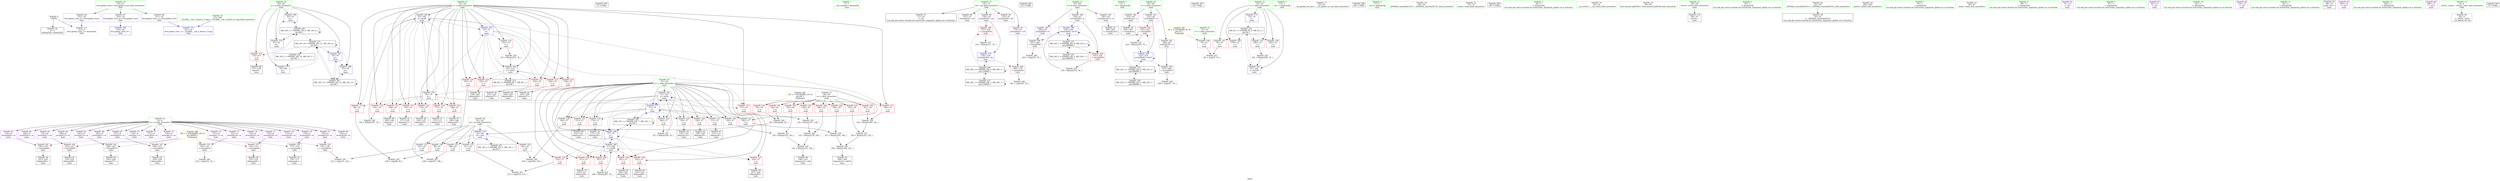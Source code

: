 digraph "SVFG" {
	label="SVFG";

	Node0x55a917d81da0 [shape=record,color=grey,label="{NodeID: 0\nNullPtr}"];
	Node0x55a917d81da0 -> Node0x55a917d82850[style=solid];
	Node0x55a917d81da0 -> Node0x55a917d8b730[style=solid];
	Node0x55a917d8beb0 [shape=record,color=blue,label="{NodeID: 180\n63\<--91\np\<--\nmain\n}"];
	Node0x55a917d8beb0 -> Node0x55a917d9edc0[style=dashed];
	Node0x55a917d832e0 [shape=record,color=purple,label="{NodeID: 97\n310\<--19\nllvm.global_ctors_0\<--llvm.global_ctors\nGlob }"];
	Node0x55a917d832e0 -> Node0x55a917d8b530[style=solid];
	Node0x55a917d66690 [shape=record,color=green,label="{NodeID: 14\n8\<--9\nm\<--m_field_insensitive\nGlob }"];
	Node0x55a917d66690 -> Node0x55a917d85410[style=solid];
	Node0x55a917d66690 -> Node0x55a917d854e0[style=solid];
	Node0x55a917d66690 -> Node0x55a917d855b0[style=solid];
	Node0x55a917d66690 -> Node0x55a917d85680[style=solid];
	Node0x55a917d66690 -> Node0x55a917d85750[style=solid];
	Node0x55a917d66690 -> Node0x55a917d85820[style=solid];
	Node0x55a917d66690 -> Node0x55a917d858f0[style=solid];
	Node0x55a917d66690 -> Node0x55a917d859c0[style=solid];
	Node0x55a917d66690 -> Node0x55a917d85a90[style=solid];
	Node0x55a917d66690 -> Node0x55a917d85b60[style=solid];
	Node0x55a917d66690 -> Node0x55a917d85c30[style=solid];
	Node0x55a917d66690 -> Node0x55a917d85d00[style=solid];
	Node0x55a917d66690 -> Node0x55a917d85dd0[style=solid];
	Node0x55a917d66690 -> Node0x55a917d85ea0[style=solid];
	Node0x55a917d66690 -> Node0x55a917d85f70[style=solid];
	Node0x55a917d66690 -> Node0x55a917d86040[style=solid];
	Node0x55a917d66690 -> Node0x55a917d86110[style=solid];
	Node0x55a917d66690 -> Node0x55a917d861e0[style=solid];
	Node0x55a917d83ed0 [shape=record,color=red,label="{NodeID: 111\n98\<--55\n\<--x\nmain\n}"];
	Node0x55a917d83ed0 -> Node0x55a917d88580[style=solid];
	Node0x55a917d821d0 [shape=record,color=green,label="{NodeID: 28\n61\<--62\nn2\<--n2_field_insensitive\nmain\n}"];
	Node0x55a917d821d0 -> Node0x55a917d8a4f0[style=solid];
	Node0x55a917d821d0 -> Node0x55a917d8a5c0[style=solid];
	Node0x55a917d821d0 -> Node0x55a917d8a690[style=solid];
	Node0x55a917d821d0 -> Node0x55a917d8a760[style=solid];
	Node0x55a917d821d0 -> Node0x55a917d8a830[style=solid];
	Node0x55a917d821d0 -> Node0x55a917d8b9d0[style=solid];
	Node0x55a917d89170 [shape=record,color=red,label="{NodeID: 125\n272\<--55\n\<--x\nmain\n}"];
	Node0x55a917d89170 -> Node0x55a917d8f940[style=solid];
	Node0x55a917d82d30 [shape=record,color=black,label="{NodeID: 42\n117\<--116\nidxprom11\<--\nmain\n}"];
	Node0x55a917db21e0 [shape=record,color=black,label="{NodeID: 305\n31 = PHI()\n}"];
	Node0x55a917d89cd0 [shape=record,color=red,label="{NodeID: 139\n252\<--57\n\<--y\nmain\n}"];
	Node0x55a917d89cd0 -> Node0x55a917d85000[style=solid];
	Node0x55a917d848b0 [shape=record,color=black,label="{NodeID: 56\n215\<--214\nidxprom57\<--\nmain\n}"];
	Node0x55a917d90240 [shape=record,color=grey,label="{NodeID: 236\n86 = Binary(84, 85, )\n}"];
	Node0x55a917d90240 -> Node0x55a917d8b9d0[style=solid];
	Node0x55a917d8a830 [shape=record,color=red,label="{NodeID: 153\n211\<--61\n\<--n2\nmain\n}"];
	Node0x55a917d8a830 -> Node0x55a917d88700[style=solid];
	Node0x55a917d85410 [shape=record,color=purple,label="{NodeID: 70\n110\<--8\narrayidx\<--m\nmain\n}"];
	Node0x55a917d88580 [shape=record,color=grey,label="{NodeID: 250\n100 = cmp(98, 99, )\n}"];
	Node0x55a917d8b390 [shape=record,color=red,label="{NodeID: 167\n258\<--257\n\<--arrayidx83\nmain\n}"];
	Node0x55a917d8b390 -> Node0x55a917d851a0[style=solid];
	Node0x55a917d85f70 [shape=record,color=purple,label="{NodeID: 84\n240\<--8\narrayidx72\<--m\nmain\n}"];
	Node0x55a917d65f60 [shape=record,color=green,label="{NodeID: 1\n7\<--1\n__dso_handle\<--dummyObj\nGlob }"];
	Node0x55a917d8bf80 [shape=record,color=blue,label="{NodeID: 181\n57\<--187\ny\<--inc46\nmain\n}"];
	Node0x55a917d8bf80 -> Node0x55a917d89240[style=dashed];
	Node0x55a917d8bf80 -> Node0x55a917d89310[style=dashed];
	Node0x55a917d8bf80 -> Node0x55a917d893e0[style=dashed];
	Node0x55a917d8bf80 -> Node0x55a917d894b0[style=dashed];
	Node0x55a917d8bf80 -> Node0x55a917d89580[style=dashed];
	Node0x55a917d8bf80 -> Node0x55a917d89650[style=dashed];
	Node0x55a917d8bf80 -> Node0x55a917d89720[style=dashed];
	Node0x55a917d8bf80 -> Node0x55a917d897f0[style=dashed];
	Node0x55a917d8bf80 -> Node0x55a917d898c0[style=dashed];
	Node0x55a917d8bf80 -> Node0x55a917d8bc40[style=dashed];
	Node0x55a917d8bf80 -> Node0x55a917d8bf80[style=dashed];
	Node0x55a917d8bf80 -> Node0x55a917d8c1f0[style=dashed];
	Node0x55a917d8bf80 -> Node0x55a917d9b6c0[style=dashed];
	Node0x55a917d833e0 [shape=record,color=purple,label="{NodeID: 98\n311\<--19\nllvm.global_ctors_1\<--llvm.global_ctors\nGlob }"];
	Node0x55a917d833e0 -> Node0x55a917d8b630[style=solid];
	Node0x55a917d66760 [shape=record,color=green,label="{NodeID: 15\n10\<--12\ncnt\<--cnt_field_insensitive\nGlob }"];
	Node0x55a917d66760 -> Node0x55a917d82920[style=solid];
	Node0x55a917d66760 -> Node0x55a917d862b0[style=solid];
	Node0x55a917d66760 -> Node0x55a917d86380[style=solid];
	Node0x55a917d66760 -> Node0x55a917d86450[style=solid];
	Node0x55a917d66760 -> Node0x55a917d86520[style=solid];
	Node0x55a917d83fa0 [shape=record,color=red,label="{NodeID: 112\n108\<--55\n\<--x\nmain\n}"];
	Node0x55a917d83fa0 -> Node0x55a917d82b90[style=solid];
	Node0x55a917d822a0 [shape=record,color=green,label="{NodeID: 29\n63\<--64\np\<--p_field_insensitive\nmain\n}"];
	Node0x55a917d822a0 -> Node0x55a917d8a900[style=solid];
	Node0x55a917d822a0 -> Node0x55a917d8baa0[style=solid];
	Node0x55a917d822a0 -> Node0x55a917d8bd10[style=solid];
	Node0x55a917d822a0 -> Node0x55a917d8beb0[style=solid];
	Node0x55a917d822a0 -> Node0x55a917d8c460[style=solid];
	Node0x55a917d822a0 -> Node0x55a917d8c530[style=solid];
	Node0x55a917d89240 [shape=record,color=red,label="{NodeID: 126\n104\<--57\n\<--y\nmain\n}"];
	Node0x55a917d89240 -> Node0x55a917d88400[style=solid];
	Node0x55a917d82e00 [shape=record,color=black,label="{NodeID: 43\n120\<--119\nidxprom13\<--\nmain\n}"];
	Node0x55a917db22e0 [shape=record,color=black,label="{NodeID: 306\n115 = PHI()\n}"];
	Node0x55a917d89da0 [shape=record,color=red,label="{NodeID: 140\n267\<--57\n\<--y\nmain\n}"];
	Node0x55a917d89da0 -> Node0x55a917d909c0[style=solid];
	Node0x55a917d84980 [shape=record,color=black,label="{NodeID: 57\n218\<--217\nidxprom59\<--\nmain\n}"];
	Node0x55a917d903c0 [shape=record,color=grey,label="{NodeID: 237\n187 = Binary(186, 76, )\n}"];
	Node0x55a917d903c0 -> Node0x55a917d8bf80[style=solid];
	Node0x55a917d8a900 [shape=record,color=red,label="{NodeID: 154\n276\<--63\n\<--p\nmain\n}"];
	Node0x55a917d8a900 -> Node0x55a917d85270[style=solid];
	Node0x55a917d854e0 [shape=record,color=purple,label="{NodeID: 71\n113\<--8\narrayidx9\<--m\nmain\n}"];
	Node0x55a917d88700 [shape=record,color=grey,label="{NodeID: 251\n212 = cmp(210, 211, )\n}"];
	Node0x55a917d8b460 [shape=record,color=red,label="{NodeID: 168\n261\<--260\n\<--arrayidx85\nmain\n}"];
	Node0x55a917d8b460 -> Node0x55a917d88280[style=solid];
	Node0x55a917d86040 [shape=record,color=purple,label="{NodeID: 85\n243\<--8\narrayidx74\<--m\nmain\n}"];
	Node0x55a917d86040 -> Node0x55a917d8b1f0[style=solid];
	Node0x55a917d65b70 [shape=record,color=green,label="{NodeID: 2\n13\<--1\n.str\<--dummyObj\nGlob }"];
	Node0x55a917d9edc0 [shape=record,color=black,label="{NodeID: 265\nMR_16V_5 = PHI(MR_16V_9, MR_16V_4, )\npts\{64 \}\n}"];
	Node0x55a917d9edc0 -> Node0x55a917d8bd10[style=dashed];
	Node0x55a917d9edc0 -> Node0x55a917d8beb0[style=dashed];
	Node0x55a917d9edc0 -> Node0x55a917d9edc0[style=dashed];
	Node0x55a917d9edc0 -> Node0x55a917da15c0[style=dashed];
	Node0x55a917d8c050 [shape=record,color=blue,label="{NodeID: 182\n55\<--192\nx\<--inc48\nmain\n}"];
	Node0x55a917d8c050 -> Node0x55a917d83ed0[style=dashed];
	Node0x55a917d8c050 -> Node0x55a917d83fa0[style=dashed];
	Node0x55a917d8c050 -> Node0x55a917d84070[style=dashed];
	Node0x55a917d8c050 -> Node0x55a917d84140[style=dashed];
	Node0x55a917d8c050 -> Node0x55a917d88950[style=dashed];
	Node0x55a917d8c050 -> Node0x55a917d88a20[style=dashed];
	Node0x55a917d8c050 -> Node0x55a917d88af0[style=dashed];
	Node0x55a917d8c050 -> Node0x55a917d88bc0[style=dashed];
	Node0x55a917d8c050 -> Node0x55a917d88c90[style=dashed];
	Node0x55a917d8c050 -> Node0x55a917d8c050[style=dashed];
	Node0x55a917d8c050 -> Node0x55a917d8c120[style=dashed];
	Node0x55a917d834e0 [shape=record,color=purple,label="{NodeID: 99\n312\<--19\nllvm.global_ctors_2\<--llvm.global_ctors\nGlob }"];
	Node0x55a917d834e0 -> Node0x55a917d8b730[style=solid];
	Node0x55a917d66830 [shape=record,color=green,label="{NodeID: 16\n19\<--23\nllvm.global_ctors\<--llvm.global_ctors_field_insensitive\nGlob }"];
	Node0x55a917d66830 -> Node0x55a917d832e0[style=solid];
	Node0x55a917d66830 -> Node0x55a917d833e0[style=solid];
	Node0x55a917d66830 -> Node0x55a917d834e0[style=solid];
	Node0x55a917d84070 [shape=record,color=red,label="{NodeID: 113\n116\<--55\n\<--x\nmain\n}"];
	Node0x55a917d84070 -> Node0x55a917d82d30[style=solid];
	Node0x55a917d82370 [shape=record,color=green,label="{NodeID: 30\n65\<--66\na\<--a_field_insensitive\nmain\n}"];
	Node0x55a917d82370 -> Node0x55a917d835e0[style=solid];
	Node0x55a917d82370 -> Node0x55a917d836b0[style=solid];
	Node0x55a917d82370 -> Node0x55a917d83780[style=solid];
	Node0x55a917d89310 [shape=record,color=red,label="{NodeID: 127\n111\<--57\n\<--y\nmain\n}"];
	Node0x55a917d89310 -> Node0x55a917d82c60[style=solid];
	Node0x55a917d82ed0 [shape=record,color=black,label="{NodeID: 44\n126\<--125\nidxprom16\<--\nmain\n}"];
	Node0x55a917db23e0 [shape=record,color=black,label="{NodeID: 307\n83 = PHI()\n}"];
	Node0x55a917d89e70 [shape=record,color=red,label="{NodeID: 141\n84\<--59\n\<--n\nmain\n}"];
	Node0x55a917d89e70 -> Node0x55a917d90240[style=solid];
	Node0x55a917d84a50 [shape=record,color=black,label="{NodeID: 58\n221\<--220\nidxprom61\<--\nmain\n}"];
	Node0x55a917d90540 [shape=record,color=grey,label="{NodeID: 238\n192 = Binary(191, 76, )\n}"];
	Node0x55a917d90540 -> Node0x55a917d8c050[style=solid];
	Node0x55a917d8a9d0 [shape=record,color=red,label="{NodeID: 155\n122\<--121\n\<--arrayidx14\nmain\n}"];
	Node0x55a917d8a9d0 -> Node0x55a917d87c80[style=solid];
	Node0x55a917d855b0 [shape=record,color=purple,label="{NodeID: 72\n118\<--8\narrayidx12\<--m\nmain\n}"];
	Node0x55a917d9acc0 [shape=record,color=black,label="{NodeID: 252\nMR_6V_3 = PHI(MR_6V_4, MR_6V_2, )\npts\{54 \}\n}"];
	Node0x55a917d9acc0 -> Node0x55a917d83b90[style=dashed];
	Node0x55a917d9acc0 -> Node0x55a917d83c60[style=dashed];
	Node0x55a917d9acc0 -> Node0x55a917d83d30[style=dashed];
	Node0x55a917d9acc0 -> Node0x55a917d83e00[style=dashed];
	Node0x55a917d9acc0 -> Node0x55a917d8c7a0[style=dashed];
	Node0x55a917d8b530 [shape=record,color=blue,label="{NodeID: 169\n310\<--20\nllvm.global_ctors_0\<--\nGlob }"];
	Node0x55a917d86110 [shape=record,color=purple,label="{NodeID: 86\n254\<--8\narrayidx81\<--m\nmain\n}"];
	Node0x55a917d61d50 [shape=record,color=green,label="{NodeID: 3\n15\<--1\n.str.1\<--dummyObj\nGlob }"];
	Node0x55a917d9f2c0 [shape=record,color=black,label="{NodeID: 266\nMR_20V_4 = PHI(MR_20V_5, MR_20V_3, )\npts\{120000 \}\n}"];
	Node0x55a917d9f2c0 -> Node0x55a917d8ac40[style=dashed];
	Node0x55a917d9f2c0 -> Node0x55a917d8bde0[style=dashed];
	Node0x55a917d9f2c0 -> Node0x55a917d9c5c0[style=dashed];
	Node0x55a917d9f2c0 -> Node0x55a917d9f2c0[style=dashed];
	Node0x55a917d8c120 [shape=record,color=blue,label="{NodeID: 183\n55\<--70\nx\<--\nmain\n}"];
	Node0x55a917d8c120 -> Node0x55a917d88d60[style=dashed];
	Node0x55a917d8c120 -> Node0x55a917d88e30[style=dashed];
	Node0x55a917d8c120 -> Node0x55a917d88f00[style=dashed];
	Node0x55a917d8c120 -> Node0x55a917d88fd0[style=dashed];
	Node0x55a917d8c120 -> Node0x55a917d890a0[style=dashed];
	Node0x55a917d8c120 -> Node0x55a917d89170[style=dashed];
	Node0x55a917d8c120 -> Node0x55a917d8c6d0[style=dashed];
	Node0x55a917d8c120 -> Node0x55a917d9b1c0[style=dashed];
	Node0x55a917d835e0 [shape=record,color=purple,label="{NodeID: 100\n201\<--65\narraydecay\<--a\nmain\n}"];
	Node0x55a917d835e0 -> Node0x55a917d84710[style=solid];
	Node0x55a917d66900 [shape=record,color=green,label="{NodeID: 17\n24\<--25\n__cxx_global_var_init\<--__cxx_global_var_init_field_insensitive\n}"];
	Node0x55a917d84140 [shape=record,color=red,label="{NodeID: 114\n125\<--55\n\<--x\nmain\n}"];
	Node0x55a917d84140 -> Node0x55a917d82ed0[style=solid];
	Node0x55a917d82440 [shape=record,color=green,label="{NodeID: 31\n67\<--68\nb\<--b_field_insensitive\nmain\n}"];
	Node0x55a917d82440 -> Node0x55a917d83850[style=solid];
	Node0x55a917d82440 -> Node0x55a917d83920[style=solid];
	Node0x55a917d82440 -> Node0x55a917d839f0[style=solid];
	Node0x55a917d893e0 [shape=record,color=red,label="{NodeID: 128\n119\<--57\n\<--y\nmain\n}"];
	Node0x55a917d893e0 -> Node0x55a917d82e00[style=solid];
	Node0x55a917d82fa0 [shape=record,color=black,label="{NodeID: 45\n129\<--128\nidxprom18\<--\nmain\n}"];
	Node0x55a917db24e0 [shape=record,color=black,label="{NodeID: 308\n281 = PHI()\n}"];
	Node0x55a917d8f1c0 [shape=record,color=grey,label="{NodeID: 225\n139 = Binary(137, 138, )\n}"];
	Node0x55a917d8f1c0 -> Node0x55a917d8f340[style=solid];
	Node0x55a917d89f40 [shape=record,color=red,label="{NodeID: 142\n85\<--59\n\<--n\nmain\n}"];
	Node0x55a917d89f40 -> Node0x55a917d90240[style=solid];
	Node0x55a917d84b20 [shape=record,color=black,label="{NodeID: 59\n227\<--226\nidxprom64\<--\nmain\n}"];
	Node0x55a917d906c0 [shape=record,color=grey,label="{NodeID: 239\n167 = Binary(165, 166, )\n}"];
	Node0x55a917d906c0 -> Node0x55a917d90840[style=solid];
	Node0x55a917d8aaa0 [shape=record,color=red,label="{NodeID: 156\n131\<--130\n\<--arrayidx19\nmain\n}"];
	Node0x55a917d8aaa0 -> Node0x55a917d87b00[style=solid];
	Node0x55a917d85680 [shape=record,color=purple,label="{NodeID: 73\n121\<--8\narrayidx14\<--m\nmain\n}"];
	Node0x55a917d85680 -> Node0x55a917d8a9d0[style=solid];
	Node0x55a917d9b1c0 [shape=record,color=black,label="{NodeID: 253\nMR_8V_2 = PHI(MR_8V_7, MR_8V_1, )\npts\{56 \}\n}"];
	Node0x55a917d9b1c0 -> Node0x55a917d8bb70[style=dashed];
	Node0x55a917d8b630 [shape=record,color=blue,label="{NodeID: 170\n311\<--21\nllvm.global_ctors_1\<--_GLOBAL__sub_I_drazil_0_0.cpp\nGlob }"];
	Node0x55a917d861e0 [shape=record,color=purple,label="{NodeID: 87\n257\<--8\narrayidx83\<--m\nmain\n}"];
	Node0x55a917d861e0 -> Node0x55a917d8b390[style=solid];
	Node0x55a917d67250 [shape=record,color=green,label="{NodeID: 4\n17\<--1\n.str.2\<--dummyObj\nGlob }"];
	Node0x55a917d8c1f0 [shape=record,color=blue,label="{NodeID: 184\n57\<--70\ny\<--\nmain\n}"];
	Node0x55a917d8c1f0 -> Node0x55a917d89990[style=dashed];
	Node0x55a917d8c1f0 -> Node0x55a917d89a60[style=dashed];
	Node0x55a917d8c1f0 -> Node0x55a917d89b30[style=dashed];
	Node0x55a917d8c1f0 -> Node0x55a917d89c00[style=dashed];
	Node0x55a917d8c1f0 -> Node0x55a917d89cd0[style=dashed];
	Node0x55a917d8c1f0 -> Node0x55a917d89da0[style=dashed];
	Node0x55a917d8c1f0 -> Node0x55a917d8c1f0[style=dashed];
	Node0x55a917d8c1f0 -> Node0x55a917d8c600[style=dashed];
	Node0x55a917d8c1f0 -> Node0x55a917d9b6c0[style=dashed];
	Node0x55a917d836b0 [shape=record,color=purple,label="{NodeID: 101\n222\<--65\narrayidx62\<--a\nmain\n}"];
	Node0x55a917d836b0 -> Node0x55a917d8af80[style=solid];
	Node0x55a917d836b0 -> Node0x55a917d8c2c0[style=solid];
	Node0x55a917d669d0 [shape=record,color=green,label="{NodeID: 18\n28\<--29\n_ZNSt8ios_base4InitC1Ev\<--_ZNSt8ios_base4InitC1Ev_field_insensitive\n}"];
	Node0x55a917da4bf0 [shape=record,color=yellow,style=double,label="{NodeID: 281\n4V_1 = ENCHI(MR_4V_0)\npts\{52 \}\nFun[main]}"];
	Node0x55a917da4bf0 -> Node0x55a917d83ac0[style=dashed];
	Node0x55a917d88950 [shape=record,color=red,label="{NodeID: 115\n137\<--55\n\<--x\nmain\n}"];
	Node0x55a917d88950 -> Node0x55a917d8f1c0[style=solid];
	Node0x55a917d82510 [shape=record,color=green,label="{NodeID: 32\n73\<--74\nscanf\<--scanf_field_insensitive\n}"];
	Node0x55a917d894b0 [shape=record,color=red,label="{NodeID: 129\n128\<--57\n\<--y\nmain\n}"];
	Node0x55a917d894b0 -> Node0x55a917d82fa0[style=solid];
	Node0x55a917d83070 [shape=record,color=black,label="{NodeID: 46\n146\<--145\nidxprom23\<--add\nmain\n}"];
	Node0x55a917db25e0 [shape=record,color=black,label="{NodeID: 309\n287 = PHI()\n}"];
	Node0x55a917d8f340 [shape=record,color=grey,label="{NodeID: 226\n141 = Binary(139, 140, )\n}"];
	Node0x55a917d8f340 -> Node0x55a917d8f7c0[style=solid];
	Node0x55a917d8a010 [shape=record,color=red,label="{NodeID: 143\n138\<--59\n\<--n\nmain\n}"];
	Node0x55a917d8a010 -> Node0x55a917d8f1c0[style=solid];
	Node0x55a917d84bf0 [shape=record,color=black,label="{NodeID: 60\n230\<--229\nidxprom66\<--\nmain\n}"];
	Node0x55a917d90840 [shape=record,color=grey,label="{NodeID: 240\n168 = Binary(164, 167, )\n}"];
	Node0x55a917d90840 -> Node0x55a917d843d0[style=solid];
	Node0x55a917d8ab70 [shape=record,color=red,label="{NodeID: 157\n154\<--153\n\<--arrayidx28\nmain\n}"];
	Node0x55a917d8ab70 -> Node0x55a917d84300[style=solid];
	Node0x55a917d85750 [shape=record,color=purple,label="{NodeID: 74\n127\<--8\narrayidx17\<--m\nmain\n}"];
	Node0x55a917d9b6c0 [shape=record,color=black,label="{NodeID: 254\nMR_10V_2 = PHI(MR_10V_7, MR_10V_1, )\npts\{58 \}\n}"];
	Node0x55a917d9b6c0 -> Node0x55a917d8bc40[style=dashed];
	Node0x55a917d9b6c0 -> Node0x55a917d8c1f0[style=dashed];
	Node0x55a917d9b6c0 -> Node0x55a917d9b6c0[style=dashed];
	Node0x55a917d8b730 [shape=record,color=blue, style = dotted,label="{NodeID: 171\n312\<--3\nllvm.global_ctors_2\<--dummyVal\nGlob }"];
	Node0x55a917d862b0 [shape=record,color=purple,label="{NodeID: 88\n147\<--10\narrayidx24\<--cnt\nmain\n}"];
	Node0x55a917d65c60 [shape=record,color=green,label="{NodeID: 5\n20\<--1\n\<--dummyObj\nCan only get source location for instruction, argument, global var or function.}"];
	Node0x55a917d8c2c0 [shape=record,color=blue,label="{NodeID: 185\n222\<--224\narrayidx62\<--inc63\nmain\n}"];
	Node0x55a917d8c2c0 -> Node0x55a917d8af80[style=dashed];
	Node0x55a917d8c2c0 -> Node0x55a917d8b2c0[style=dashed];
	Node0x55a917d8c2c0 -> Node0x55a917d8c2c0[style=dashed];
	Node0x55a917d8c2c0 -> Node0x55a917da1ac0[style=dashed];
	Node0x55a917d83780 [shape=record,color=purple,label="{NodeID: 102\n246\<--65\narrayidx76\<--a\nmain\n}"];
	Node0x55a917d83780 -> Node0x55a917d8b2c0[style=solid];
	Node0x55a917d66aa0 [shape=record,color=green,label="{NodeID: 19\n34\<--35\n__cxa_atexit\<--__cxa_atexit_field_insensitive\n}"];
	Node0x55a917d88a20 [shape=record,color=red,label="{NodeID: 116\n148\<--55\n\<--x\nmain\n}"];
	Node0x55a917d88a20 -> Node0x55a917d83140[style=solid];
	Node0x55a917d825e0 [shape=record,color=green,label="{NodeID: 33\n94\<--95\nllvm.memset.p0i8.i64\<--llvm.memset.p0i8.i64_field_insensitive\n}"];
	Node0x55a917d89580 [shape=record,color=red,label="{NodeID: 130\n142\<--57\n\<--y\nmain\n}"];
	Node0x55a917d89580 -> Node0x55a917d8fac0[style=solid];
	Node0x55a917d83140 [shape=record,color=black,label="{NodeID: 47\n149\<--148\nidxprom25\<--\nmain\n}"];
	Node0x55a917d8f4c0 [shape=record,color=grey,label="{NodeID: 227\n158 = Binary(157, 76, )\n}"];
	Node0x55a917d8f4c0 -> Node0x55a917d8bde0[style=solid];
	Node0x55a917d8a0e0 [shape=record,color=red,label="{NodeID: 144\n140\<--59\n\<--n\nmain\n}"];
	Node0x55a917d8a0e0 -> Node0x55a917d8f340[style=solid];
	Node0x55a917d84cc0 [shape=record,color=black,label="{NodeID: 61\n233\<--232\nidxprom68\<--\nmain\n}"];
	Node0x55a917d909c0 [shape=record,color=grey,label="{NodeID: 241\n268 = Binary(267, 76, )\n}"];
	Node0x55a917d909c0 -> Node0x55a917d8c600[style=solid];
	Node0x55a917d8ac40 [shape=record,color=red,label="{NodeID: 158\n157\<--156\n\<--arrayidx30\nmain\n}"];
	Node0x55a917d8ac40 -> Node0x55a917d8f4c0[style=solid];
	Node0x55a917d85820 [shape=record,color=purple,label="{NodeID: 75\n130\<--8\narrayidx19\<--m\nmain\n}"];
	Node0x55a917d85820 -> Node0x55a917d8aaa0[style=solid];
	Node0x55a917d9bbc0 [shape=record,color=black,label="{NodeID: 255\nMR_14V_2 = PHI(MR_14V_3, MR_14V_1, )\npts\{62 \}\n}"];
	Node0x55a917d9bbc0 -> Node0x55a917d8b9d0[style=dashed];
	Node0x55a917d8b830 [shape=record,color=blue,label="{NodeID: 172\n49\<--70\nretval\<--\nmain\n}"];
	Node0x55a917d86380 [shape=record,color=purple,label="{NodeID: 89\n156\<--10\narrayidx30\<--cnt\nmain\n}"];
	Node0x55a917d86380 -> Node0x55a917d8ac40[style=solid];
	Node0x55a917d86380 -> Node0x55a917d8bde0[style=solid];
	Node0x55a917d65cf0 [shape=record,color=green,label="{NodeID: 6\n70\<--1\n\<--dummyObj\nCan only get source location for instruction, argument, global var or function.}"];
	Node0x55a917d8c390 [shape=record,color=blue,label="{NodeID: 186\n234\<--236\narrayidx69\<--inc70\nmain\n}"];
	Node0x55a917d8c390 -> Node0x55a917d8b120[style=dashed];
	Node0x55a917d8c390 -> Node0x55a917d8b460[style=dashed];
	Node0x55a917d8c390 -> Node0x55a917d8c390[style=dashed];
	Node0x55a917d8c390 -> Node0x55a917da1fc0[style=dashed];
	Node0x55a917d83850 [shape=record,color=purple,label="{NodeID: 103\n205\<--67\narraydecay53\<--b\nmain\n}"];
	Node0x55a917d83850 -> Node0x55a917d847e0[style=solid];
	Node0x55a917d66b70 [shape=record,color=green,label="{NodeID: 20\n33\<--39\n_ZNSt8ios_base4InitD1Ev\<--_ZNSt8ios_base4InitD1Ev_field_insensitive\n}"];
	Node0x55a917d66b70 -> Node0x55a917d829f0[style=solid];
	Node0x55a917d88af0 [shape=record,color=red,label="{NodeID: 117\n160\<--55\n\<--x\nmain\n}"];
	Node0x55a917d88af0 -> Node0x55a917d8f640[style=solid];
	Node0x55a917d826b0 [shape=record,color=green,label="{NodeID: 34\n282\<--283\nprintf\<--printf_field_insensitive\n}"];
	Node0x55a917d89650 [shape=record,color=red,label="{NodeID: 131\n151\<--57\n\<--y\nmain\n}"];
	Node0x55a917d89650 -> Node0x55a917d84230[style=solid];
	Node0x55a917d84230 [shape=record,color=black,label="{NodeID: 48\n152\<--151\nidxprom27\<--\nmain\n}"];
	Node0x55a917d8f640 [shape=record,color=grey,label="{NodeID: 228\n162 = Binary(160, 161, )\n}"];
	Node0x55a917d8f640 -> Node0x55a917d900c0[style=solid];
	Node0x55a917d8a1b0 [shape=record,color=red,label="{NodeID: 145\n143\<--59\n\<--n\nmain\n}"];
	Node0x55a917d8a1b0 -> Node0x55a917d8fac0[style=solid];
	Node0x55a917d84d90 [shape=record,color=black,label="{NodeID: 62\n239\<--238\nidxprom71\<--\nmain\n}"];
	Node0x55a917d87980 [shape=record,color=grey,label="{NodeID: 242\n248 = cmp(247, 76, )\n}"];
	Node0x55a917d8ad10 [shape=record,color=red,label="{NodeID: 159\n177\<--176\n\<--arrayidx40\nmain\n}"];
	Node0x55a917d8ad10 -> Node0x55a917d84640[style=solid];
	Node0x55a917d858f0 [shape=record,color=purple,label="{NodeID: 76\n150\<--8\narrayidx26\<--m\nmain\n}"];
	Node0x55a917d9c0c0 [shape=record,color=black,label="{NodeID: 256\nMR_16V_2 = PHI(MR_16V_10, MR_16V_1, )\npts\{64 \}\n}"];
	Node0x55a917d9c0c0 -> Node0x55a917d8baa0[style=dashed];
	Node0x55a917d8b900 [shape=record,color=blue,label="{NodeID: 173\n53\<--76\nt\<--\nmain\n}"];
	Node0x55a917d8b900 -> Node0x55a917d9acc0[style=dashed];
	Node0x55a917d86450 [shape=record,color=purple,label="{NodeID: 90\n170\<--10\narrayidx36\<--cnt\nmain\n}"];
	Node0x55a917d62090 [shape=record,color=green,label="{NodeID: 7\n76\<--1\n\<--dummyObj\nCan only get source location for instruction, argument, global var or function.}"];
	Node0x55a917d8c460 [shape=record,color=blue,label="{NodeID: 187\n63\<--91\np\<--\nmain\n}"];
	Node0x55a917d8c460 -> Node0x55a917d8c530[style=dashed];
	Node0x55a917d8c460 -> Node0x55a917d9d9c0[style=dashed];
	Node0x55a917d83920 [shape=record,color=purple,label="{NodeID: 104\n234\<--67\narrayidx69\<--b\nmain\n}"];
	Node0x55a917d83920 -> Node0x55a917d8b120[style=solid];
	Node0x55a917d83920 -> Node0x55a917d8c390[style=solid];
	Node0x55a917d66c40 [shape=record,color=green,label="{NodeID: 21\n46\<--47\nmain\<--main_field_insensitive\n}"];
	Node0x55a917d88bc0 [shape=record,color=red,label="{NodeID: 118\n171\<--55\n\<--x\nmain\n}"];
	Node0x55a917d88bc0 -> Node0x55a917d844a0[style=solid];
	Node0x55a917d82780 [shape=record,color=green,label="{NodeID: 35\n21\<--306\n_GLOBAL__sub_I_drazil_0_0.cpp\<--_GLOBAL__sub_I_drazil_0_0.cpp_field_insensitive\n}"];
	Node0x55a917d82780 -> Node0x55a917d8b630[style=solid];
	Node0x55a917d89720 [shape=record,color=red,label="{NodeID: 132\n165\<--57\n\<--y\nmain\n}"];
	Node0x55a917d89720 -> Node0x55a917d906c0[style=solid];
	Node0x55a917d84300 [shape=record,color=black,label="{NodeID: 49\n155\<--154\nidxprom29\<--\nmain\n}"];
	Node0x55a917d8f7c0 [shape=record,color=grey,label="{NodeID: 229\n145 = Binary(141, 144, )\n}"];
	Node0x55a917d8f7c0 -> Node0x55a917d83070[style=solid];
	Node0x55a917d8a280 [shape=record,color=red,label="{NodeID: 146\n161\<--59\n\<--n\nmain\n}"];
	Node0x55a917d8a280 -> Node0x55a917d8f640[style=solid];
	Node0x55a917d84e60 [shape=record,color=black,label="{NodeID: 63\n242\<--241\nidxprom73\<--\nmain\n}"];
	Node0x55a917d87b00 [shape=record,color=grey,label="{NodeID: 243\n133 = cmp(131, 132, )\n}"];
	Node0x55a917d8ade0 [shape=record,color=red,label="{NodeID: 160\n180\<--179\n\<--arrayidx42\nmain\n}"];
	Node0x55a917d8ade0 -> Node0x55a917d87f80[style=solid];
	Node0x55a917d859c0 [shape=record,color=purple,label="{NodeID: 77\n153\<--8\narrayidx28\<--m\nmain\n}"];
	Node0x55a917d859c0 -> Node0x55a917d8ab70[style=solid];
	Node0x55a917d9c5c0 [shape=record,color=black,label="{NodeID: 257\nMR_20V_2 = PHI(MR_20V_3, MR_20V_1, )\npts\{120000 \}\n}"];
	Node0x55a917d9c5c0 -> Node0x55a917d9c5c0[style=dashed];
	Node0x55a917d9c5c0 -> Node0x55a917d9f2c0[style=dashed];
	Node0x55a917d8b9d0 [shape=record,color=blue,label="{NodeID: 174\n61\<--86\nn2\<--mul\nmain\n}"];
	Node0x55a917d8b9d0 -> Node0x55a917d8a4f0[style=dashed];
	Node0x55a917d8b9d0 -> Node0x55a917d8a5c0[style=dashed];
	Node0x55a917d8b9d0 -> Node0x55a917d8a690[style=dashed];
	Node0x55a917d8b9d0 -> Node0x55a917d8a760[style=dashed];
	Node0x55a917d8b9d0 -> Node0x55a917d8a830[style=dashed];
	Node0x55a917d8b9d0 -> Node0x55a917d9bbc0[style=dashed];
	Node0x55a917d86520 [shape=record,color=purple,label="{NodeID: 91\n179\<--10\narrayidx42\<--cnt\nmain\n}"];
	Node0x55a917d86520 -> Node0x55a917d8ade0[style=solid];
	Node0x55a917d62120 [shape=record,color=green,label="{NodeID: 8\n89\<--1\n\<--dummyObj\nCan only get source location for instruction, argument, global var or function.}"];
	Node0x55a917d8c530 [shape=record,color=blue,label="{NodeID: 188\n63\<--91\np\<--\nmain\n}"];
	Node0x55a917d8c530 -> Node0x55a917d9d9c0[style=dashed];
	Node0x55a917d839f0 [shape=record,color=purple,label="{NodeID: 105\n260\<--67\narrayidx85\<--b\nmain\n}"];
	Node0x55a917d839f0 -> Node0x55a917d8b460[style=solid];
	Node0x55a917d81e30 [shape=record,color=green,label="{NodeID: 22\n49\<--50\nretval\<--retval_field_insensitive\nmain\n}"];
	Node0x55a917d81e30 -> Node0x55a917d8b830[style=solid];
	Node0x55a917da4f70 [shape=record,color=yellow,style=double,label="{NodeID: 285\n12V_1 = ENCHI(MR_12V_0)\npts\{60 \}\nFun[main]}"];
	Node0x55a917da4f70 -> Node0x55a917d89e70[style=dashed];
	Node0x55a917da4f70 -> Node0x55a917d89f40[style=dashed];
	Node0x55a917da4f70 -> Node0x55a917d8a010[style=dashed];
	Node0x55a917da4f70 -> Node0x55a917d8a0e0[style=dashed];
	Node0x55a917da4f70 -> Node0x55a917d8a1b0[style=dashed];
	Node0x55a917da4f70 -> Node0x55a917d8a280[style=dashed];
	Node0x55a917da4f70 -> Node0x55a917d8a350[style=dashed];
	Node0x55a917da4f70 -> Node0x55a917d8a420[style=dashed];
	Node0x55a917d88c90 [shape=record,color=red,label="{NodeID: 119\n191\<--55\n\<--x\nmain\n}"];
	Node0x55a917d88c90 -> Node0x55a917d90540[style=solid];
	Node0x55a917d82850 [shape=record,color=black,label="{NodeID: 36\n2\<--3\ndummyVal\<--dummyVal\n}"];
	Node0x55a917d897f0 [shape=record,color=red,label="{NodeID: 133\n174\<--57\n\<--y\nmain\n}"];
	Node0x55a917d897f0 -> Node0x55a917d84570[style=solid];
	Node0x55a917d843d0 [shape=record,color=black,label="{NodeID: 50\n169\<--168\nidxprom35\<--add34\nmain\n}"];
	Node0x55a917d8f940 [shape=record,color=grey,label="{NodeID: 230\n273 = Binary(272, 76, )\n}"];
	Node0x55a917d8f940 -> Node0x55a917d8c6d0[style=solid];
	Node0x55a917d8a350 [shape=record,color=red,label="{NodeID: 147\n163\<--59\n\<--n\nmain\n}"];
	Node0x55a917d8a350 -> Node0x55a917d900c0[style=solid];
	Node0x55a917d84f30 [shape=record,color=black,label="{NodeID: 64\n245\<--244\nidxprom75\<--\nmain\n}"];
	Node0x55a917d87c80 [shape=record,color=grey,label="{NodeID: 244\n123 = cmp(122, 70, )\n}"];
	Node0x55a917d8aeb0 [shape=record,color=red,label="{NodeID: 161\n220\<--219\n\<--arrayidx60\nmain\n}"];
	Node0x55a917d8aeb0 -> Node0x55a917d84a50[style=solid];
	Node0x55a917d85a90 [shape=record,color=purple,label="{NodeID: 78\n173\<--8\narrayidx38\<--m\nmain\n}"];
	Node0x55a917d9cac0 [shape=record,color=black,label="{NodeID: 258\nMR_22V_2 = PHI(MR_22V_3, MR_22V_1, )\npts\{660000 \}\n}"];
	Node0x55a917d9cac0 -> Node0x55a917da1ac0[style=dashed];
	Node0x55a917d8baa0 [shape=record,color=blue,label="{NodeID: 175\n63\<--89\np\<--\nmain\n}"];
	Node0x55a917d8baa0 -> Node0x55a917d9edc0[style=dashed];
	Node0x55a917d8baa0 -> Node0x55a917da15c0[style=dashed];
	Node0x55a917d865f0 [shape=record,color=purple,label="{NodeID: 92\n71\<--13\n\<--.str\nmain\n}"];
	Node0x55a917d621b0 [shape=record,color=green,label="{NodeID: 9\n91\<--1\n\<--dummyObj\nCan only get source location for instruction, argument, global var or function.}"];
	Node0x55a917d8c600 [shape=record,color=blue,label="{NodeID: 189\n57\<--268\ny\<--inc90\nmain\n}"];
	Node0x55a917d8c600 -> Node0x55a917d89990[style=dashed];
	Node0x55a917d8c600 -> Node0x55a917d89a60[style=dashed];
	Node0x55a917d8c600 -> Node0x55a917d89b30[style=dashed];
	Node0x55a917d8c600 -> Node0x55a917d89c00[style=dashed];
	Node0x55a917d8c600 -> Node0x55a917d89cd0[style=dashed];
	Node0x55a917d8c600 -> Node0x55a917d89da0[style=dashed];
	Node0x55a917d8c600 -> Node0x55a917d8c1f0[style=dashed];
	Node0x55a917d8c600 -> Node0x55a917d8c600[style=dashed];
	Node0x55a917d8c600 -> Node0x55a917d9b6c0[style=dashed];
	Node0x55a917d83ac0 [shape=record,color=red,label="{NodeID: 106\n79\<--51\n\<--T\nmain\n}"];
	Node0x55a917d83ac0 -> Node0x55a917d88100[style=solid];
	Node0x55a917d81ec0 [shape=record,color=green,label="{NodeID: 23\n51\<--52\nT\<--T_field_insensitive\nmain\n}"];
	Node0x55a917d81ec0 -> Node0x55a917d83ac0[style=solid];
	Node0x55a917d88d60 [shape=record,color=red,label="{NodeID: 120\n197\<--55\n\<--x\nmain\n}"];
	Node0x55a917d88d60 -> Node0x55a917d87e00[style=solid];
	Node0x55a917d82920 [shape=record,color=black,label="{NodeID: 37\n11\<--10\n\<--cnt\nCan only get source location for instruction, argument, global var or function.}"];
	Node0x55a917d898c0 [shape=record,color=red,label="{NodeID: 134\n186\<--57\n\<--y\nmain\n}"];
	Node0x55a917d898c0 -> Node0x55a917d903c0[style=solid];
	Node0x55a917d844a0 [shape=record,color=black,label="{NodeID: 51\n172\<--171\nidxprom37\<--\nmain\n}"];
	Node0x55a917d8fac0 [shape=record,color=grey,label="{NodeID: 231\n144 = Binary(142, 143, )\n}"];
	Node0x55a917d8fac0 -> Node0x55a917d8f7c0[style=solid];
	Node0x55a917d8a420 [shape=record,color=red,label="{NodeID: 148\n166\<--59\n\<--n\nmain\n}"];
	Node0x55a917d8a420 -> Node0x55a917d906c0[style=solid];
	Node0x55a917d85000 [shape=record,color=black,label="{NodeID: 65\n253\<--252\nidxprom80\<--\nmain\n}"];
	Node0x55a917d87e00 [shape=record,color=grey,label="{NodeID: 245\n199 = cmp(197, 198, )\n}"];
	Node0x55a917d8af80 [shape=record,color=red,label="{NodeID: 162\n223\<--222\n\<--arrayidx62\nmain\n}"];
	Node0x55a917d8af80 -> Node0x55a917d8fc40[style=solid];
	Node0x55a917d85b60 [shape=record,color=purple,label="{NodeID: 79\n176\<--8\narrayidx40\<--m\nmain\n}"];
	Node0x55a917d85b60 -> Node0x55a917d8ad10[style=solid];
	Node0x55a917d9cfc0 [shape=record,color=black,label="{NodeID: 259\nMR_24V_2 = PHI(MR_24V_3, MR_24V_1, )\npts\{680000 \}\n}"];
	Node0x55a917d9cfc0 -> Node0x55a917da1fc0[style=dashed];
	Node0x55a917d8bb70 [shape=record,color=blue,label="{NodeID: 176\n55\<--70\nx\<--\nmain\n}"];
	Node0x55a917d8bb70 -> Node0x55a917d83ed0[style=dashed];
	Node0x55a917d8bb70 -> Node0x55a917d83fa0[style=dashed];
	Node0x55a917d8bb70 -> Node0x55a917d84070[style=dashed];
	Node0x55a917d8bb70 -> Node0x55a917d84140[style=dashed];
	Node0x55a917d8bb70 -> Node0x55a917d88950[style=dashed];
	Node0x55a917d8bb70 -> Node0x55a917d88a20[style=dashed];
	Node0x55a917d8bb70 -> Node0x55a917d88af0[style=dashed];
	Node0x55a917d8bb70 -> Node0x55a917d88bc0[style=dashed];
	Node0x55a917d8bb70 -> Node0x55a917d88c90[style=dashed];
	Node0x55a917d8bb70 -> Node0x55a917d8c050[style=dashed];
	Node0x55a917d8bb70 -> Node0x55a917d8c120[style=dashed];
	Node0x55a917d866c0 [shape=record,color=purple,label="{NodeID: 93\n82\<--13\n\<--.str\nmain\n}"];
	Node0x55a917d62240 [shape=record,color=green,label="{NodeID: 10\n92\<--1\n\<--dummyObj\nCan only get source location for instruction, argument, global var or function.}"];
	Node0x55a917da15c0 [shape=record,color=black,label="{NodeID: 273\nMR_16V_10 = PHI(MR_16V_11, MR_16V_4, )\npts\{64 \}\n}"];
	Node0x55a917da15c0 -> Node0x55a917d8a900[style=dashed];
	Node0x55a917da15c0 -> Node0x55a917d8c460[style=dashed];
	Node0x55a917da15c0 -> Node0x55a917d8c530[style=dashed];
	Node0x55a917da15c0 -> Node0x55a917d9c0c0[style=dashed];
	Node0x55a917da15c0 -> Node0x55a917d9d9c0[style=dashed];
	Node0x55a917da15c0 -> Node0x55a917da15c0[style=dashed];
	Node0x55a917d8c6d0 [shape=record,color=blue,label="{NodeID: 190\n55\<--273\nx\<--inc93\nmain\n}"];
	Node0x55a917d8c6d0 -> Node0x55a917d88d60[style=dashed];
	Node0x55a917d8c6d0 -> Node0x55a917d88e30[style=dashed];
	Node0x55a917d8c6d0 -> Node0x55a917d88f00[style=dashed];
	Node0x55a917d8c6d0 -> Node0x55a917d88fd0[style=dashed];
	Node0x55a917d8c6d0 -> Node0x55a917d890a0[style=dashed];
	Node0x55a917d8c6d0 -> Node0x55a917d89170[style=dashed];
	Node0x55a917d8c6d0 -> Node0x55a917d8c6d0[style=dashed];
	Node0x55a917d8c6d0 -> Node0x55a917d9b1c0[style=dashed];
	Node0x55a917d83b90 [shape=record,color=red,label="{NodeID: 107\n78\<--53\n\<--t\nmain\n}"];
	Node0x55a917d83b90 -> Node0x55a917d88100[style=solid];
	Node0x55a917d81f50 [shape=record,color=green,label="{NodeID: 24\n53\<--54\nt\<--t_field_insensitive\nmain\n}"];
	Node0x55a917d81f50 -> Node0x55a917d83b90[style=solid];
	Node0x55a917d81f50 -> Node0x55a917d83c60[style=solid];
	Node0x55a917d81f50 -> Node0x55a917d83d30[style=solid];
	Node0x55a917d81f50 -> Node0x55a917d83e00[style=solid];
	Node0x55a917d81f50 -> Node0x55a917d8b900[style=solid];
	Node0x55a917d81f50 -> Node0x55a917d8c7a0[style=solid];
	Node0x55a917d88e30 [shape=record,color=red,label="{NodeID: 121\n214\<--55\n\<--x\nmain\n}"];
	Node0x55a917d88e30 -> Node0x55a917d848b0[style=solid];
	Node0x55a917d829f0 [shape=record,color=black,label="{NodeID: 38\n32\<--33\n\<--_ZNSt8ios_base4InitD1Ev\nCan only get source location for instruction, argument, global var or function.}"];
	Node0x55a917d89990 [shape=record,color=red,label="{NodeID: 135\n210\<--57\n\<--y\nmain\n}"];
	Node0x55a917d89990 -> Node0x55a917d88700[style=solid];
	Node0x55a917d84570 [shape=record,color=black,label="{NodeID: 52\n175\<--174\nidxprom39\<--\nmain\n}"];
	Node0x55a917d8fc40 [shape=record,color=grey,label="{NodeID: 232\n224 = Binary(223, 76, )\n}"];
	Node0x55a917d8fc40 -> Node0x55a917d8c2c0[style=solid];
	Node0x55a917d8a4f0 [shape=record,color=red,label="{NodeID: 149\n99\<--61\n\<--n2\nmain\n}"];
	Node0x55a917d8a4f0 -> Node0x55a917d88580[style=solid];
	Node0x55a917d850d0 [shape=record,color=black,label="{NodeID: 66\n256\<--255\nidxprom82\<--\nmain\n}"];
	Node0x55a917d87f80 [shape=record,color=grey,label="{NodeID: 246\n181 = cmp(180, 76, )\n}"];
	Node0x55a917d8b050 [shape=record,color=red,label="{NodeID: 163\n232\<--231\n\<--arrayidx67\nmain\n}"];
	Node0x55a917d8b050 -> Node0x55a917d84cc0[style=solid];
	Node0x55a917d85c30 [shape=record,color=purple,label="{NodeID: 80\n216\<--8\narrayidx58\<--m\nmain\n}"];
	Node0x55a917d8bc40 [shape=record,color=blue,label="{NodeID: 177\n57\<--70\ny\<--\nmain\n}"];
	Node0x55a917d8bc40 -> Node0x55a917d89240[style=dashed];
	Node0x55a917d8bc40 -> Node0x55a917d89310[style=dashed];
	Node0x55a917d8bc40 -> Node0x55a917d893e0[style=dashed];
	Node0x55a917d8bc40 -> Node0x55a917d894b0[style=dashed];
	Node0x55a917d8bc40 -> Node0x55a917d89580[style=dashed];
	Node0x55a917d8bc40 -> Node0x55a917d89650[style=dashed];
	Node0x55a917d8bc40 -> Node0x55a917d89720[style=dashed];
	Node0x55a917d8bc40 -> Node0x55a917d897f0[style=dashed];
	Node0x55a917d8bc40 -> Node0x55a917d898c0[style=dashed];
	Node0x55a917d8bc40 -> Node0x55a917d8bc40[style=dashed];
	Node0x55a917d8bc40 -> Node0x55a917d8bf80[style=dashed];
	Node0x55a917d8bc40 -> Node0x55a917d8c1f0[style=dashed];
	Node0x55a917d8bc40 -> Node0x55a917d9b6c0[style=dashed];
	Node0x55a917d86790 [shape=record,color=purple,label="{NodeID: 94\n114\<--13\n\<--.str\nmain\n}"];
	Node0x55a917d66460 [shape=record,color=green,label="{NodeID: 11\n93\<--1\n\<--dummyObj\nCan only get source location for instruction, argument, global var or function.}"];
	Node0x55a917da1ac0 [shape=record,color=black,label="{NodeID: 274\nMR_22V_3 = PHI(MR_22V_4, MR_22V_2, )\npts\{660000 \}\n}"];
	Node0x55a917da1ac0 -> Node0x55a917d8af80[style=dashed];
	Node0x55a917da1ac0 -> Node0x55a917d8c2c0[style=dashed];
	Node0x55a917da1ac0 -> Node0x55a917d9cac0[style=dashed];
	Node0x55a917da1ac0 -> Node0x55a917da1ac0[style=dashed];
	Node0x55a917d8c7a0 [shape=record,color=blue,label="{NodeID: 191\n53\<--291\nt\<--inc100\nmain\n}"];
	Node0x55a917d8c7a0 -> Node0x55a917d9acc0[style=dashed];
	Node0x55a917d83c60 [shape=record,color=red,label="{NodeID: 108\n279\<--53\n\<--t\nmain\n}"];
	Node0x55a917d81fe0 [shape=record,color=green,label="{NodeID: 25\n55\<--56\nx\<--x_field_insensitive\nmain\n}"];
	Node0x55a917d81fe0 -> Node0x55a917d83ed0[style=solid];
	Node0x55a917d81fe0 -> Node0x55a917d83fa0[style=solid];
	Node0x55a917d81fe0 -> Node0x55a917d84070[style=solid];
	Node0x55a917d81fe0 -> Node0x55a917d84140[style=solid];
	Node0x55a917d81fe0 -> Node0x55a917d88950[style=solid];
	Node0x55a917d81fe0 -> Node0x55a917d88a20[style=solid];
	Node0x55a917d81fe0 -> Node0x55a917d88af0[style=solid];
	Node0x55a917d81fe0 -> Node0x55a917d88bc0[style=solid];
	Node0x55a917d81fe0 -> Node0x55a917d88c90[style=solid];
	Node0x55a917d81fe0 -> Node0x55a917d88d60[style=solid];
	Node0x55a917d81fe0 -> Node0x55a917d88e30[style=solid];
	Node0x55a917d81fe0 -> Node0x55a917d88f00[style=solid];
	Node0x55a917d81fe0 -> Node0x55a917d88fd0[style=solid];
	Node0x55a917d81fe0 -> Node0x55a917d890a0[style=solid];
	Node0x55a917d81fe0 -> Node0x55a917d89170[style=solid];
	Node0x55a917d81fe0 -> Node0x55a917d8bb70[style=solid];
	Node0x55a917d81fe0 -> Node0x55a917d8c050[style=solid];
	Node0x55a917d81fe0 -> Node0x55a917d8c120[style=solid];
	Node0x55a917d81fe0 -> Node0x55a917d8c6d0[style=solid];
	Node0x55a917da5210 [shape=record,color=yellow,style=double,label="{NodeID: 288\n18V_1 = ENCHI(MR_18V_0)\npts\{90000 \}\nFun[main]}"];
	Node0x55a917da5210 -> Node0x55a917d8a9d0[style=dashed];
	Node0x55a917da5210 -> Node0x55a917d8aaa0[style=dashed];
	Node0x55a917da5210 -> Node0x55a917d8ab70[style=dashed];
	Node0x55a917da5210 -> Node0x55a917d8ad10[style=dashed];
	Node0x55a917da5210 -> Node0x55a917d8aeb0[style=dashed];
	Node0x55a917da5210 -> Node0x55a917d8b050[style=dashed];
	Node0x55a917da5210 -> Node0x55a917d8b1f0[style=dashed];
	Node0x55a917da5210 -> Node0x55a917d8b390[style=dashed];
	Node0x55a917d88f00 [shape=record,color=red,label="{NodeID: 122\n229\<--55\n\<--x\nmain\n}"];
	Node0x55a917d88f00 -> Node0x55a917d84bf0[style=solid];
	Node0x55a917d82ac0 [shape=record,color=black,label="{NodeID: 39\n48\<--70\nmain_ret\<--\nmain\n}"];
	Node0x55a917d89a60 [shape=record,color=red,label="{NodeID: 136\n217\<--57\n\<--y\nmain\n}"];
	Node0x55a917d89a60 -> Node0x55a917d84980[style=solid];
	Node0x55a917d84640 [shape=record,color=black,label="{NodeID: 53\n178\<--177\nidxprom41\<--\nmain\n}"];
	Node0x55a917d8fdc0 [shape=record,color=grey,label="{NodeID: 233\n236 = Binary(235, 76, )\n}"];
	Node0x55a917d8fdc0 -> Node0x55a917d8c390[style=solid];
	Node0x55a917d8a5c0 [shape=record,color=red,label="{NodeID: 150\n105\<--61\n\<--n2\nmain\n}"];
	Node0x55a917d8a5c0 -> Node0x55a917d88400[style=solid];
	Node0x55a917d851a0 [shape=record,color=black,label="{NodeID: 67\n259\<--258\nidxprom84\<--\nmain\n}"];
	Node0x55a917d88100 [shape=record,color=grey,label="{NodeID: 247\n80 = cmp(78, 79, )\n}"];
	Node0x55a917d8b120 [shape=record,color=red,label="{NodeID: 164\n235\<--234\n\<--arrayidx69\nmain\n}"];
	Node0x55a917d8b120 -> Node0x55a917d8fdc0[style=solid];
	Node0x55a917d85d00 [shape=record,color=purple,label="{NodeID: 81\n219\<--8\narrayidx60\<--m\nmain\n}"];
	Node0x55a917d85d00 -> Node0x55a917d8aeb0[style=solid];
	Node0x55a917d9d9c0 [shape=record,color=black,label="{NodeID: 261\nMR_16V_15 = PHI(MR_16V_14, MR_16V_13, )\npts\{64 \}\n}"];
	Node0x55a917d9d9c0 -> Node0x55a917d8c460[style=dashed];
	Node0x55a917d9d9c0 -> Node0x55a917d8c530[style=dashed];
	Node0x55a917d9d9c0 -> Node0x55a917d9d9c0[style=dashed];
	Node0x55a917d9d9c0 -> Node0x55a917da15c0[style=dashed];
	Node0x55a917d8bd10 [shape=record,color=blue,label="{NodeID: 178\n63\<--91\np\<--\nmain\n}"];
	Node0x55a917d8bd10 -> Node0x55a917d8beb0[style=dashed];
	Node0x55a917d8bd10 -> Node0x55a917d9edc0[style=dashed];
	Node0x55a917d86860 [shape=record,color=purple,label="{NodeID: 95\n280\<--15\n\<--.str.1\nmain\n}"];
	Node0x55a917d664f0 [shape=record,color=green,label="{NodeID: 12\n204\<--1\n\<--dummyObj\nCan only get source location for instruction, argument, global var or function.}"];
	Node0x55a917da1fc0 [shape=record,color=black,label="{NodeID: 275\nMR_24V_3 = PHI(MR_24V_4, MR_24V_2, )\npts\{680000 \}\n}"];
	Node0x55a917da1fc0 -> Node0x55a917d8b120[style=dashed];
	Node0x55a917da1fc0 -> Node0x55a917d8c390[style=dashed];
	Node0x55a917da1fc0 -> Node0x55a917d9cfc0[style=dashed];
	Node0x55a917da1fc0 -> Node0x55a917da1fc0[style=dashed];
	Node0x55a917d83d30 [shape=record,color=red,label="{NodeID: 109\n285\<--53\n\<--t\nmain\n}"];
	Node0x55a917d82070 [shape=record,color=green,label="{NodeID: 26\n57\<--58\ny\<--y_field_insensitive\nmain\n}"];
	Node0x55a917d82070 -> Node0x55a917d89240[style=solid];
	Node0x55a917d82070 -> Node0x55a917d89310[style=solid];
	Node0x55a917d82070 -> Node0x55a917d893e0[style=solid];
	Node0x55a917d82070 -> Node0x55a917d894b0[style=solid];
	Node0x55a917d82070 -> Node0x55a917d89580[style=solid];
	Node0x55a917d82070 -> Node0x55a917d89650[style=solid];
	Node0x55a917d82070 -> Node0x55a917d89720[style=solid];
	Node0x55a917d82070 -> Node0x55a917d897f0[style=solid];
	Node0x55a917d82070 -> Node0x55a917d898c0[style=solid];
	Node0x55a917d82070 -> Node0x55a917d89990[style=solid];
	Node0x55a917d82070 -> Node0x55a917d89a60[style=solid];
	Node0x55a917d82070 -> Node0x55a917d89b30[style=solid];
	Node0x55a917d82070 -> Node0x55a917d89c00[style=solid];
	Node0x55a917d82070 -> Node0x55a917d89cd0[style=solid];
	Node0x55a917d82070 -> Node0x55a917d89da0[style=solid];
	Node0x55a917d82070 -> Node0x55a917d8bc40[style=solid];
	Node0x55a917d82070 -> Node0x55a917d8bf80[style=solid];
	Node0x55a917d82070 -> Node0x55a917d8c1f0[style=solid];
	Node0x55a917d82070 -> Node0x55a917d8c600[style=solid];
	Node0x55a917d88fd0 [shape=record,color=red,label="{NodeID: 123\n238\<--55\n\<--x\nmain\n}"];
	Node0x55a917d88fd0 -> Node0x55a917d84d90[style=solid];
	Node0x55a917d82b90 [shape=record,color=black,label="{NodeID: 40\n109\<--108\nidxprom\<--\nmain\n}"];
	Node0x55a917d89b30 [shape=record,color=red,label="{NodeID: 137\n226\<--57\n\<--y\nmain\n}"];
	Node0x55a917d89b30 -> Node0x55a917d84b20[style=solid];
	Node0x55a917d84710 [shape=record,color=black,label="{NodeID: 54\n202\<--201\n\<--arraydecay\nmain\n}"];
	Node0x55a917d8ff40 [shape=record,color=grey,label="{NodeID: 234\n291 = Binary(290, 76, )\n}"];
	Node0x55a917d8ff40 -> Node0x55a917d8c7a0[style=solid];
	Node0x55a917d8a690 [shape=record,color=red,label="{NodeID: 151\n132\<--61\n\<--n2\nmain\n}"];
	Node0x55a917d8a690 -> Node0x55a917d87b00[style=solid];
	Node0x55a917d85270 [shape=record,color=black,label="{NodeID: 68\n277\<--276\ntobool\<--\nmain\n}"];
	Node0x55a917d88280 [shape=record,color=grey,label="{NodeID: 248\n262 = cmp(261, 76, )\n}"];
	Node0x55a917d8b1f0 [shape=record,color=red,label="{NodeID: 165\n244\<--243\n\<--arrayidx74\nmain\n}"];
	Node0x55a917d8b1f0 -> Node0x55a917d84f30[style=solid];
	Node0x55a917d85dd0 [shape=record,color=purple,label="{NodeID: 82\n228\<--8\narrayidx65\<--m\nmain\n}"];
	Node0x55a917d8bde0 [shape=record,color=blue,label="{NodeID: 179\n156\<--158\narrayidx30\<--inc\nmain\n}"];
	Node0x55a917d8bde0 -> Node0x55a917d8ade0[style=dashed];
	Node0x55a917d8bde0 -> Node0x55a917d9f2c0[style=dashed];
	Node0x55a917d83210 [shape=record,color=purple,label="{NodeID: 96\n286\<--17\n\<--.str.2\nmain\n}"];
	Node0x55a917d665c0 [shape=record,color=green,label="{NodeID: 13\n4\<--6\n_ZStL8__ioinit\<--_ZStL8__ioinit_field_insensitive\nGlob }"];
	Node0x55a917d665c0 -> Node0x55a917d85340[style=solid];
	Node0x55a917d83e00 [shape=record,color=red,label="{NodeID: 110\n290\<--53\n\<--t\nmain\n}"];
	Node0x55a917d83e00 -> Node0x55a917d8ff40[style=solid];
	Node0x55a917d82100 [shape=record,color=green,label="{NodeID: 27\n59\<--60\nn\<--n_field_insensitive\nmain\n}"];
	Node0x55a917d82100 -> Node0x55a917d89e70[style=solid];
	Node0x55a917d82100 -> Node0x55a917d89f40[style=solid];
	Node0x55a917d82100 -> Node0x55a917d8a010[style=solid];
	Node0x55a917d82100 -> Node0x55a917d8a0e0[style=solid];
	Node0x55a917d82100 -> Node0x55a917d8a1b0[style=solid];
	Node0x55a917d82100 -> Node0x55a917d8a280[style=solid];
	Node0x55a917d82100 -> Node0x55a917d8a350[style=solid];
	Node0x55a917d82100 -> Node0x55a917d8a420[style=solid];
	Node0x55a917d890a0 [shape=record,color=red,label="{NodeID: 124\n255\<--55\n\<--x\nmain\n}"];
	Node0x55a917d890a0 -> Node0x55a917d850d0[style=solid];
	Node0x55a917d82c60 [shape=record,color=black,label="{NodeID: 41\n112\<--111\nidxprom8\<--\nmain\n}"];
	Node0x55a917db19c0 [shape=record,color=black,label="{NodeID: 304\n72 = PHI()\n}"];
	Node0x55a917d89c00 [shape=record,color=red,label="{NodeID: 138\n241\<--57\n\<--y\nmain\n}"];
	Node0x55a917d89c00 -> Node0x55a917d84e60[style=solid];
	Node0x55a917d847e0 [shape=record,color=black,label="{NodeID: 55\n206\<--205\n\<--arraydecay53\nmain\n}"];
	Node0x55a917d900c0 [shape=record,color=grey,label="{NodeID: 235\n164 = Binary(162, 163, )\n}"];
	Node0x55a917d900c0 -> Node0x55a917d90840[style=solid];
	Node0x55a917d8a760 [shape=record,color=red,label="{NodeID: 152\n198\<--61\n\<--n2\nmain\n}"];
	Node0x55a917d8a760 -> Node0x55a917d87e00[style=solid];
	Node0x55a917d85340 [shape=record,color=purple,label="{NodeID: 69\n30\<--4\n\<--_ZStL8__ioinit\n__cxx_global_var_init\n}"];
	Node0x55a917d88400 [shape=record,color=grey,label="{NodeID: 249\n106 = cmp(104, 105, )\n}"];
	Node0x55a917d8b2c0 [shape=record,color=red,label="{NodeID: 166\n247\<--246\n\<--arrayidx76\nmain\n}"];
	Node0x55a917d8b2c0 -> Node0x55a917d87980[style=solid];
	Node0x55a917d85ea0 [shape=record,color=purple,label="{NodeID: 83\n231\<--8\narrayidx67\<--m\nmain\n}"];
	Node0x55a917d85ea0 -> Node0x55a917d8b050[style=solid];
}
